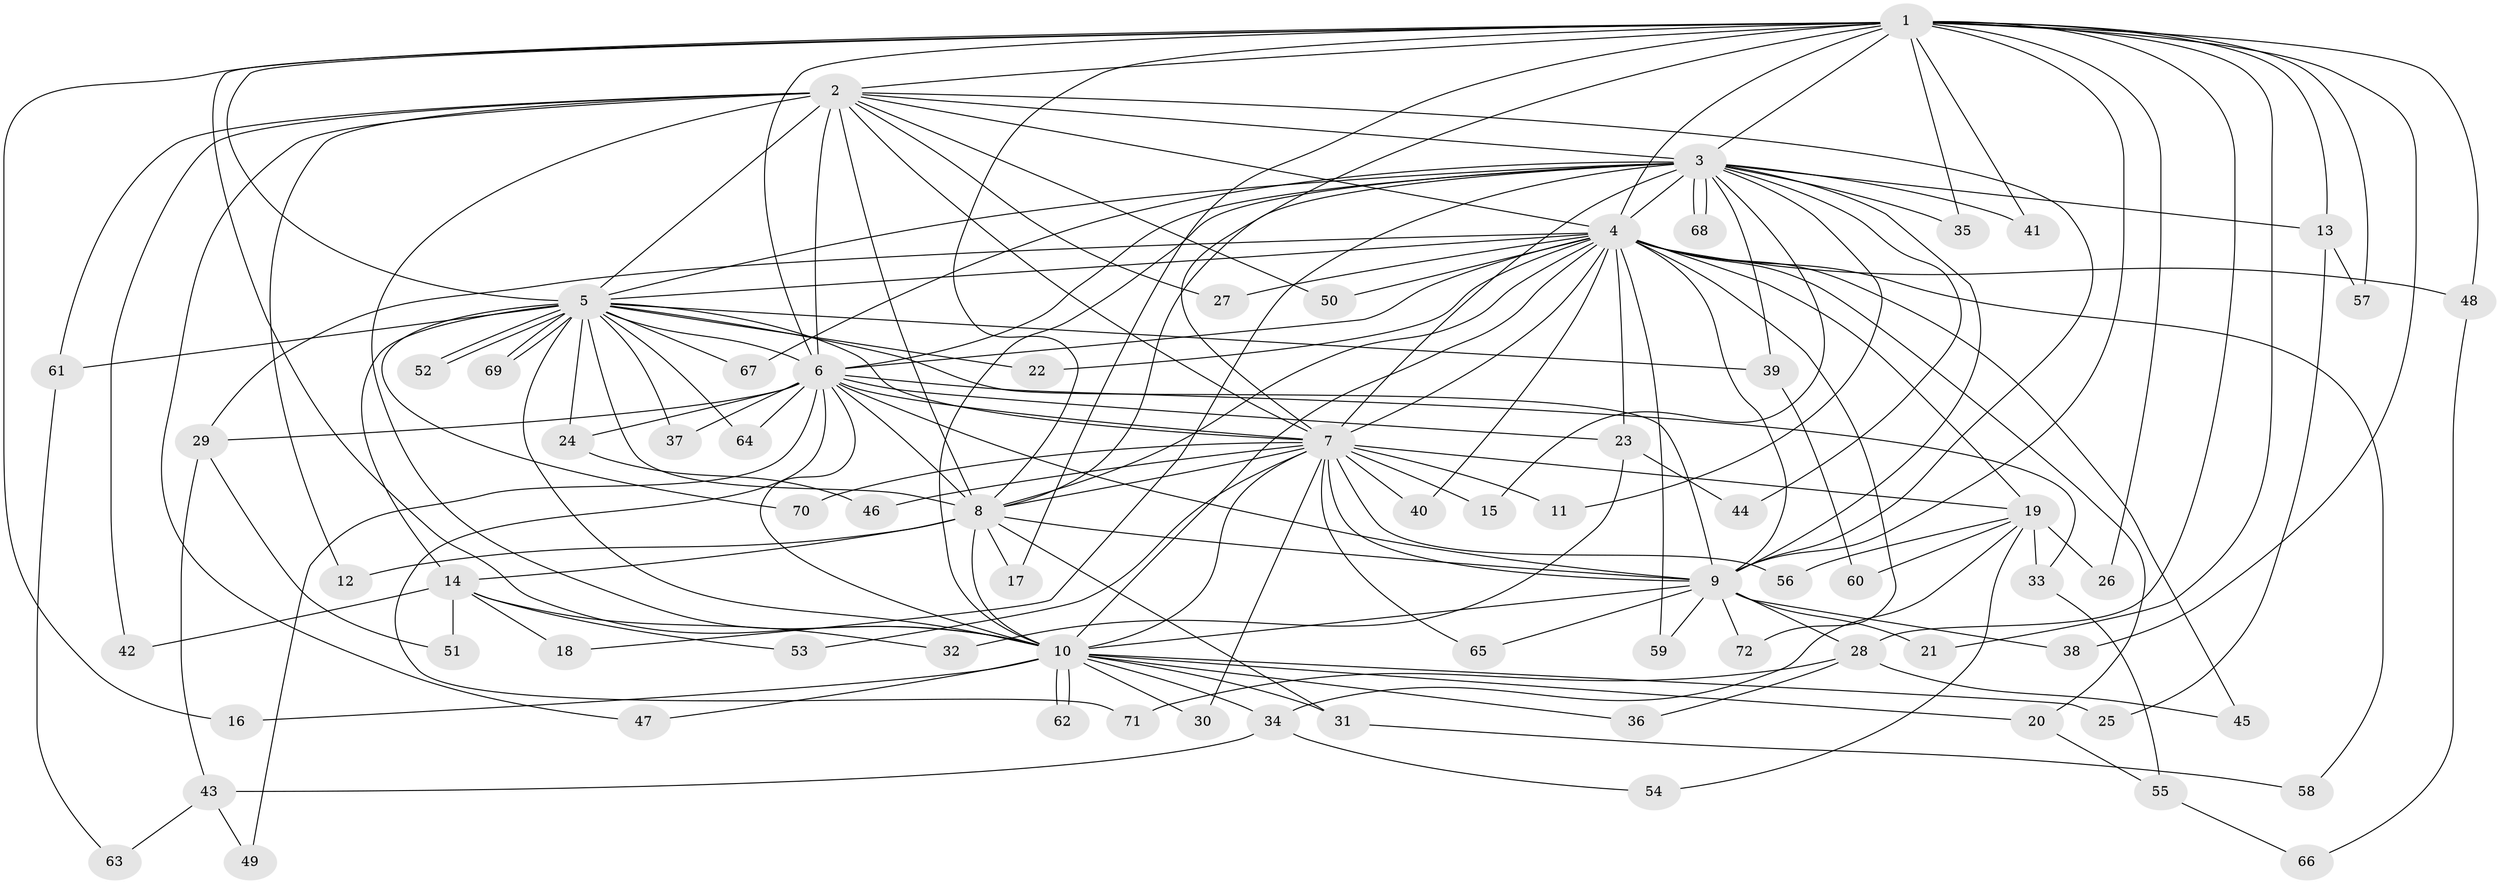 // coarse degree distribution, {11: 0.08333333333333333, 16: 0.05555555555555555, 2: 0.25, 15: 0.05555555555555555, 6: 0.05555555555555555, 4: 0.05555555555555555, 5: 0.05555555555555555, 13: 0.027777777777777776, 3: 0.2222222222222222, 14: 0.027777777777777776, 1: 0.1111111111111111}
// Generated by graph-tools (version 1.1) at 2025/36/03/04/25 23:36:33]
// undirected, 72 vertices, 169 edges
graph export_dot {
  node [color=gray90,style=filled];
  1;
  2;
  3;
  4;
  5;
  6;
  7;
  8;
  9;
  10;
  11;
  12;
  13;
  14;
  15;
  16;
  17;
  18;
  19;
  20;
  21;
  22;
  23;
  24;
  25;
  26;
  27;
  28;
  29;
  30;
  31;
  32;
  33;
  34;
  35;
  36;
  37;
  38;
  39;
  40;
  41;
  42;
  43;
  44;
  45;
  46;
  47;
  48;
  49;
  50;
  51;
  52;
  53;
  54;
  55;
  56;
  57;
  58;
  59;
  60;
  61;
  62;
  63;
  64;
  65;
  66;
  67;
  68;
  69;
  70;
  71;
  72;
  1 -- 2;
  1 -- 3;
  1 -- 4;
  1 -- 5;
  1 -- 6;
  1 -- 7;
  1 -- 8;
  1 -- 9;
  1 -- 10;
  1 -- 13;
  1 -- 16;
  1 -- 17;
  1 -- 21;
  1 -- 26;
  1 -- 28;
  1 -- 35;
  1 -- 38;
  1 -- 41;
  1 -- 48;
  1 -- 57;
  2 -- 3;
  2 -- 4;
  2 -- 5;
  2 -- 6;
  2 -- 7;
  2 -- 8;
  2 -- 9;
  2 -- 10;
  2 -- 12;
  2 -- 27;
  2 -- 42;
  2 -- 47;
  2 -- 50;
  2 -- 61;
  3 -- 4;
  3 -- 5;
  3 -- 6;
  3 -- 7;
  3 -- 8;
  3 -- 9;
  3 -- 10;
  3 -- 11;
  3 -- 13;
  3 -- 15;
  3 -- 18;
  3 -- 35;
  3 -- 39;
  3 -- 41;
  3 -- 44;
  3 -- 67;
  3 -- 68;
  3 -- 68;
  4 -- 5;
  4 -- 6;
  4 -- 7;
  4 -- 8;
  4 -- 9;
  4 -- 10;
  4 -- 19;
  4 -- 20;
  4 -- 22;
  4 -- 23;
  4 -- 27;
  4 -- 29;
  4 -- 40;
  4 -- 45;
  4 -- 48;
  4 -- 50;
  4 -- 58;
  4 -- 59;
  4 -- 72;
  5 -- 6;
  5 -- 7;
  5 -- 8;
  5 -- 9;
  5 -- 10;
  5 -- 14;
  5 -- 22;
  5 -- 24;
  5 -- 37;
  5 -- 39;
  5 -- 52;
  5 -- 52;
  5 -- 61;
  5 -- 64;
  5 -- 67;
  5 -- 69;
  5 -- 69;
  5 -- 70;
  6 -- 7;
  6 -- 8;
  6 -- 9;
  6 -- 10;
  6 -- 23;
  6 -- 24;
  6 -- 29;
  6 -- 33;
  6 -- 37;
  6 -- 49;
  6 -- 64;
  6 -- 71;
  7 -- 8;
  7 -- 9;
  7 -- 10;
  7 -- 11;
  7 -- 15;
  7 -- 19;
  7 -- 30;
  7 -- 40;
  7 -- 46;
  7 -- 53;
  7 -- 56;
  7 -- 65;
  7 -- 70;
  8 -- 9;
  8 -- 10;
  8 -- 12;
  8 -- 14;
  8 -- 17;
  8 -- 31;
  9 -- 10;
  9 -- 21;
  9 -- 28;
  9 -- 38;
  9 -- 59;
  9 -- 65;
  9 -- 72;
  10 -- 16;
  10 -- 20;
  10 -- 25;
  10 -- 30;
  10 -- 31;
  10 -- 34;
  10 -- 36;
  10 -- 47;
  10 -- 62;
  10 -- 62;
  13 -- 25;
  13 -- 57;
  14 -- 18;
  14 -- 32;
  14 -- 42;
  14 -- 51;
  14 -- 53;
  19 -- 26;
  19 -- 33;
  19 -- 34;
  19 -- 54;
  19 -- 56;
  19 -- 60;
  20 -- 55;
  23 -- 32;
  23 -- 44;
  24 -- 46;
  28 -- 36;
  28 -- 45;
  28 -- 71;
  29 -- 43;
  29 -- 51;
  31 -- 58;
  33 -- 55;
  34 -- 43;
  34 -- 54;
  39 -- 60;
  43 -- 49;
  43 -- 63;
  48 -- 66;
  55 -- 66;
  61 -- 63;
}
